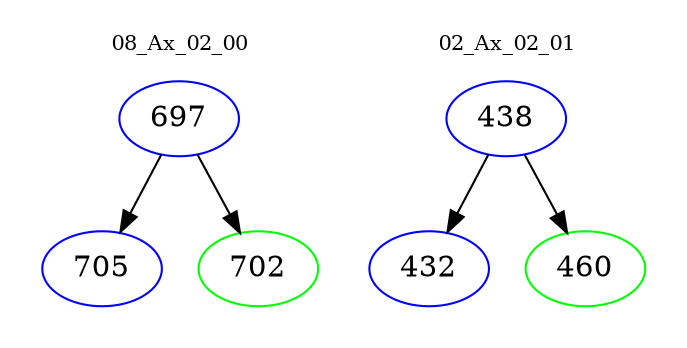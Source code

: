 digraph{
subgraph cluster_0 {
color = white
label = "08_Ax_02_00";
fontsize=10;
T0_697 [label="697", color="blue"]
T0_697 -> T0_705 [color="black"]
T0_705 [label="705", color="blue"]
T0_697 -> T0_702 [color="black"]
T0_702 [label="702", color="green"]
}
subgraph cluster_1 {
color = white
label = "02_Ax_02_01";
fontsize=10;
T1_438 [label="438", color="blue"]
T1_438 -> T1_432 [color="black"]
T1_432 [label="432", color="blue"]
T1_438 -> T1_460 [color="black"]
T1_460 [label="460", color="green"]
}
}

